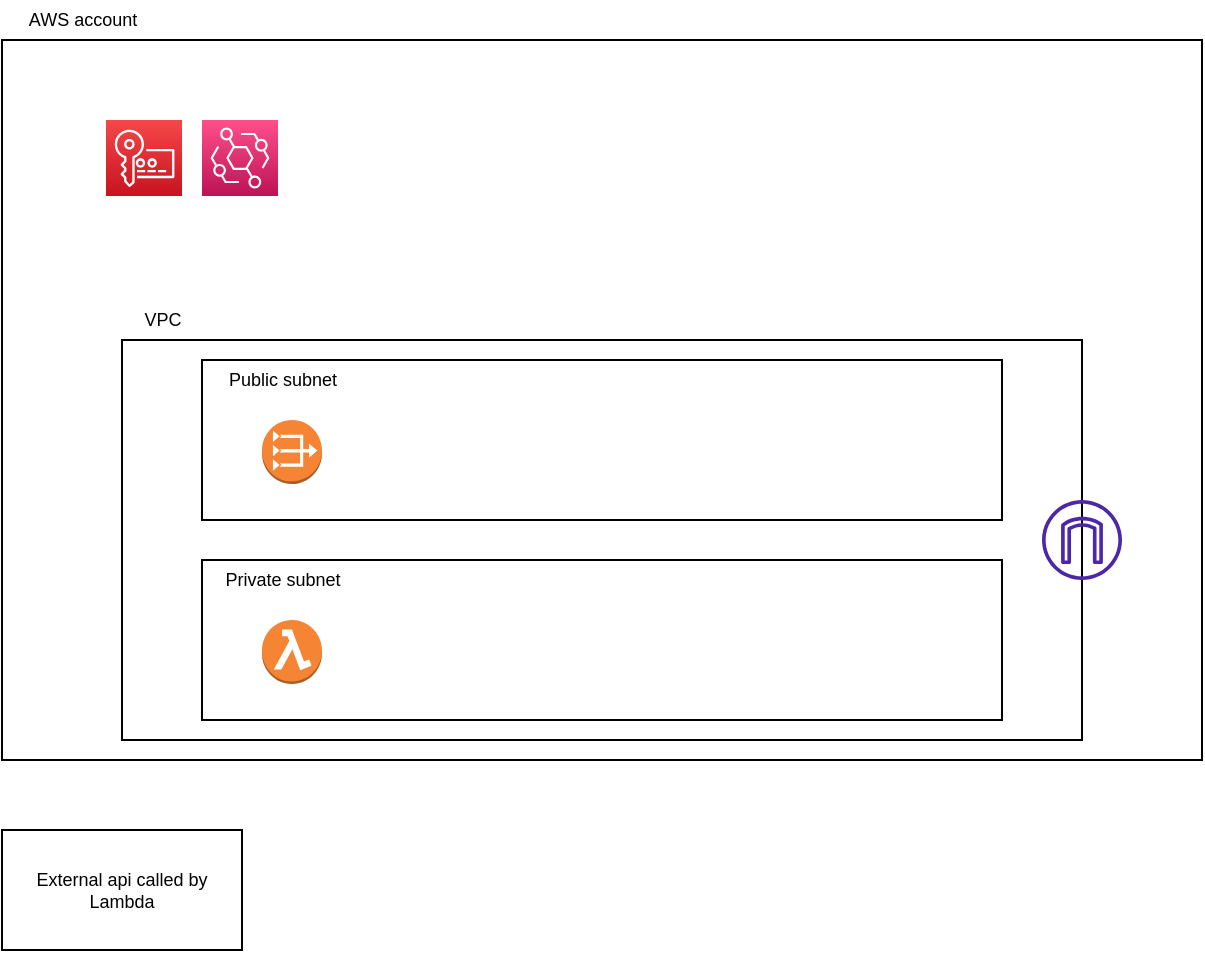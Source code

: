 <mxfile version="20.5.1" type="device"><diagram id="FN5mFd6L5-_Tn89KTH6r" name="Page-1"><mxGraphModel dx="823" dy="497" grid="1" gridSize="10" guides="1" tooltips="1" connect="1" arrows="1" fold="1" page="1" pageScale="1" pageWidth="827" pageHeight="1169" math="0" shadow="0"><root><mxCell id="0"/><mxCell id="1" parent="0"/><mxCell id="O8pM1dztEzhKdCoz7GNm-1" value="" style="rounded=0;whiteSpace=wrap;html=1;" vertex="1" parent="1"><mxGeometry x="120" y="160" width="600" height="360" as="geometry"/></mxCell><mxCell id="O8pM1dztEzhKdCoz7GNm-2" value="" style="rounded=0;whiteSpace=wrap;html=1;" vertex="1" parent="1"><mxGeometry x="180" y="310" width="480" height="200" as="geometry"/></mxCell><mxCell id="O8pM1dztEzhKdCoz7GNm-3" value="" style="rounded=0;whiteSpace=wrap;html=1;" vertex="1" parent="1"><mxGeometry x="220" y="320" width="400" height="80" as="geometry"/></mxCell><mxCell id="O8pM1dztEzhKdCoz7GNm-4" value="" style="rounded=0;whiteSpace=wrap;html=1;" vertex="1" parent="1"><mxGeometry x="220" y="420" width="400" height="80" as="geometry"/></mxCell><mxCell id="O8pM1dztEzhKdCoz7GNm-5" value="" style="sketch=0;outlineConnect=0;fontColor=#232F3E;gradientColor=none;fillColor=#4D27AA;strokeColor=none;dashed=0;verticalLabelPosition=bottom;verticalAlign=top;align=center;html=1;fontSize=12;fontStyle=0;aspect=fixed;pointerEvents=1;shape=mxgraph.aws4.internet_gateway;" vertex="1" parent="1"><mxGeometry x="640" y="390" width="40" height="40" as="geometry"/></mxCell><mxCell id="O8pM1dztEzhKdCoz7GNm-6" value="AWS account" style="text;html=1;align=center;verticalAlign=middle;resizable=0;points=[];autosize=1;strokeColor=none;fillColor=none;fontSize=9;" vertex="1" parent="1"><mxGeometry x="120" y="140" width="80" height="20" as="geometry"/></mxCell><mxCell id="O8pM1dztEzhKdCoz7GNm-7" value="VPC" style="text;html=1;align=center;verticalAlign=middle;resizable=0;points=[];autosize=1;strokeColor=none;fillColor=none;fontSize=9;" vertex="1" parent="1"><mxGeometry x="180" y="290" width="40" height="20" as="geometry"/></mxCell><mxCell id="O8pM1dztEzhKdCoz7GNm-8" value="Public subnet" style="text;html=1;align=center;verticalAlign=middle;resizable=0;points=[];autosize=1;strokeColor=none;fillColor=none;fontSize=9;" vertex="1" parent="1"><mxGeometry x="220" y="320" width="80" height="20" as="geometry"/></mxCell><mxCell id="O8pM1dztEzhKdCoz7GNm-9" value="Private subnet" style="text;html=1;align=center;verticalAlign=middle;resizable=0;points=[];autosize=1;strokeColor=none;fillColor=none;fontSize=9;" vertex="1" parent="1"><mxGeometry x="220" y="420" width="80" height="20" as="geometry"/></mxCell><mxCell id="O8pM1dztEzhKdCoz7GNm-10" value="" style="outlineConnect=0;dashed=0;verticalLabelPosition=bottom;verticalAlign=top;align=center;html=1;shape=mxgraph.aws3.vpc_nat_gateway;fillColor=#F58534;gradientColor=none;fontSize=9;" vertex="1" parent="1"><mxGeometry x="250" y="350" width="30" height="32" as="geometry"/></mxCell><mxCell id="O8pM1dztEzhKdCoz7GNm-11" value="" style="outlineConnect=0;dashed=0;verticalLabelPosition=bottom;verticalAlign=top;align=center;html=1;shape=mxgraph.aws3.lambda_function;fillColor=#F58534;gradientColor=none;fontSize=9;" vertex="1" parent="1"><mxGeometry x="250" y="450" width="30" height="32" as="geometry"/></mxCell><mxCell id="O8pM1dztEzhKdCoz7GNm-12" value="" style="sketch=0;points=[[0,0,0],[0.25,0,0],[0.5,0,0],[0.75,0,0],[1,0,0],[0,1,0],[0.25,1,0],[0.5,1,0],[0.75,1,0],[1,1,0],[0,0.25,0],[0,0.5,0],[0,0.75,0],[1,0.25,0],[1,0.5,0],[1,0.75,0]];outlineConnect=0;fontColor=#232F3E;gradientColor=#F54749;gradientDirection=north;fillColor=#C7131F;strokeColor=#ffffff;dashed=0;verticalLabelPosition=bottom;verticalAlign=top;align=center;html=1;fontSize=12;fontStyle=0;aspect=fixed;shape=mxgraph.aws4.resourceIcon;resIcon=mxgraph.aws4.key_management_service;" vertex="1" parent="1"><mxGeometry x="172" y="200" width="38" height="38" as="geometry"/></mxCell><mxCell id="O8pM1dztEzhKdCoz7GNm-13" value="" style="sketch=0;points=[[0,0,0],[0.25,0,0],[0.5,0,0],[0.75,0,0],[1,0,0],[0,1,0],[0.25,1,0],[0.5,1,0],[0.75,1,0],[1,1,0],[0,0.25,0],[0,0.5,0],[0,0.75,0],[1,0.25,0],[1,0.5,0],[1,0.75,0]];outlineConnect=0;fontColor=#232F3E;gradientColor=#FF4F8B;gradientDirection=north;fillColor=#BC1356;strokeColor=#ffffff;dashed=0;verticalLabelPosition=bottom;verticalAlign=top;align=center;html=1;fontSize=12;fontStyle=0;aspect=fixed;shape=mxgraph.aws4.resourceIcon;resIcon=mxgraph.aws4.eventbridge;" vertex="1" parent="1"><mxGeometry x="220" y="200" width="38" height="38" as="geometry"/></mxCell><mxCell id="O8pM1dztEzhKdCoz7GNm-14" value="External api called by Lambda" style="rounded=0;whiteSpace=wrap;html=1;fontSize=9;" vertex="1" parent="1"><mxGeometry x="120" y="555" width="120" height="60" as="geometry"/></mxCell></root></mxGraphModel></diagram></mxfile>